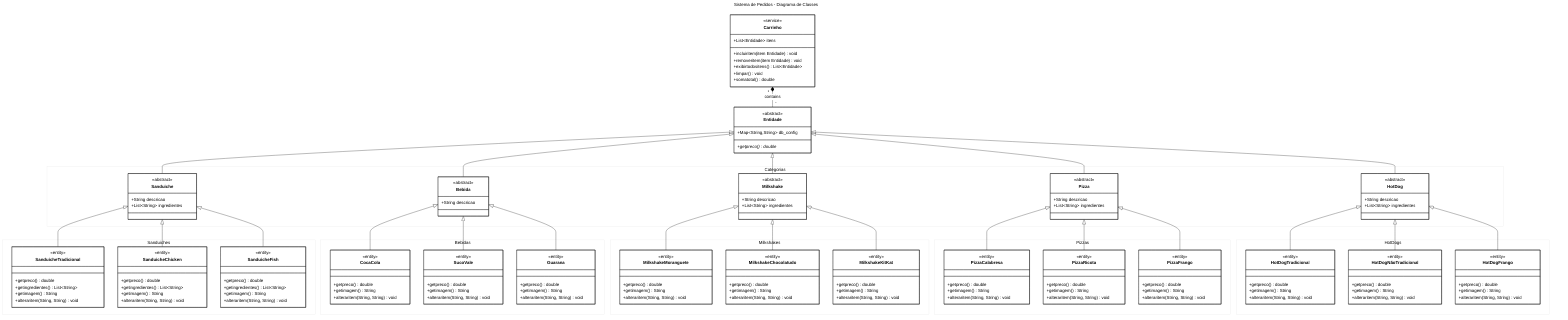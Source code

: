 ---
title: Sistema de Pedidos - Diagrama de Classes
config:
  theme: base
  themeVariables:
    primaryColor: '#ffffff'
    primaryTextColor: '#000000'
    primaryBorderColor: '#000000'
    lineColor: '#000000'
    secondaryColor: '#f8f8f8'
    tertiaryColor: '#ffffff'
    background: '#ffffff'
    mainBkg: '#ffffff'
    secondBkg: '#f8f8f8'
    tertiaryTextColor: '#000000'
---
classDiagram
    direction TB
    %% Base abstract class
    class Entidade {
        <<abstract>>
        +Map~String,String~ db_config
        +getpreco()* double
    }
    
    %% Service class for cart management
    class Carrinho {
        <<service>>
        +List~Entidade~ itens
        +incluiritem(item Entidade) void
        +removeritem(item Entidade) void
        +exibirtodositens() List~Entidade~
        +limpar() void
        +somatotal() double
    }
    
    %% Abstract categories - organized in namespace
    namespace Categorias {
        class Sanduiche {
            <<abstract>>
            +String descricao
            +List~String~ ingredientes
        }
        
        class Bebida {
            <<abstract>>
            +String descricao
        }
        
        class Milkshake {
            <<abstract>>
            +String descricao
            +List~String~ ingredientes
        }
        
        class HotDog {
            <<abstract>>
            +String descricao
            +List~String~ ingredientes
        }
        
        class Pizza {
            <<abstract>>
            +String descricao
            +List~String~ ingredientes
        }
    }
    
    %% Concrete implementations organized by category
    namespace Sanduiches {
        class SanduicheTradicional {
            <<entity>>
            +getpreco() double
            +getingredientes() List~String~
            +getimagem() String
            +alteraritem(String, String) void
        }
        
        class SanduicheChicken {
            <<entity>>
            +getpreco() double
            +getingredientes() List~String~
            +getimagem() String
            +alteraritem(String, String) void
        }
        
        class SanduicheFish {
            <<entity>>
            +getpreco() double
            +getingredientes() List~String~
            +getimagem() String
            +alteraritem(String, String) void
        }
    }
    
    namespace Bebidas {
        class CocaCola {
            <<entity>>
            +getpreco() double
            +getimagem() String
            +alteraritem(String, String) void
        }
        
        class SucoVale {
            <<entity>>
            +getpreco() double
            +getimagem() String
            +alteraritem(String, String) void
        }
        
        class Guarana {
            <<entity>>
            +getpreco() double
            +getimagem() String
            +alteraritem(String, String) void
        }
    }
    
    namespace Milkshakes {
        class MilkshakeMoranguete {
            <<entity>>
            +getpreco() double
            +getimagem() String
            +alteraritem(String, String) void
        }
        
        class MilkshakeChocolatudo {
            <<entity>>
            +getpreco() double
            +getimagem() String
            +alteraritem(String, String) void
        }
        
        class MilkshakeKitKat {
            <<entity>>
            +getpreco() double
            +getimagem() String
            +alteraritem(String, String) void
        }
    }
    
    namespace Pizzas {
        class PizzaCalabresa {
            <<entity>>
            +getpreco() double
            +getimagem() String
            +alteraritem(String, String) void
        }
        
        class PizzaRicota {
            <<entity>>
            +getpreco() double
            +getimagem() String
            +alteraritem(String, String) void
        }
        
        class PizzaFrango {
            <<entity>>
            +getpreco() double
            +getimagem() String
            +alteraritem(String, String) void
        }
    }
    
    namespace HotDogs {
        class HotDogTradicional {
            <<entity>>
            +getpreco() double
            +getimagem() String
            +alteraritem(String, String) void
        }
        
        class HotDogNãoTradicional {
            <<entity>>
            +getpreco() double
            +getimagem() String
            +alteraritem(String, String) void
        }
        
        class HotDogFrango {
            <<entity>>
            +getpreco() double
            +getimagem() String
            +alteraritem(String, String) void
        }
    }
    
    %% Composition relationship - Carrinho contains Entidades
    Carrinho "1" *-- "*" Entidade : contains
    
    %% Inheritance relationships
    Entidade <|-- Sanduiche
    Entidade <|-- Bebida
    Entidade <|-- Milkshake
    Entidade <|-- HotDog
    Entidade <|-- Pizza
    
    %% Sanduiche specializations
    Sanduiche <|-- SanduicheTradicional
    Sanduiche <|-- SanduicheChicken
    Sanduiche <|-- SanduicheFish
    
    %% Bebida specializations
    Bebida <|-- CocaCola
    Bebida <|-- SucoVale
    Bebida <|-- Guarana
    
    %% Milkshake specializations
    Milkshake <|-- MilkshakeMoranguete
    Milkshake <|-- MilkshakeChocolatudo
    Milkshake <|-- MilkshakeKitKat
    
    %% Pizza specializations
    Pizza <|-- PizzaCalabresa
    Pizza <|-- PizzaRicota
    Pizza <|-- PizzaFrango
    
    %% HotDog specializations
    HotDog <|-- HotDogTradicional
    HotDog <|-- HotDogNãoTradicional
    HotDog <|-- HotDogFrango
